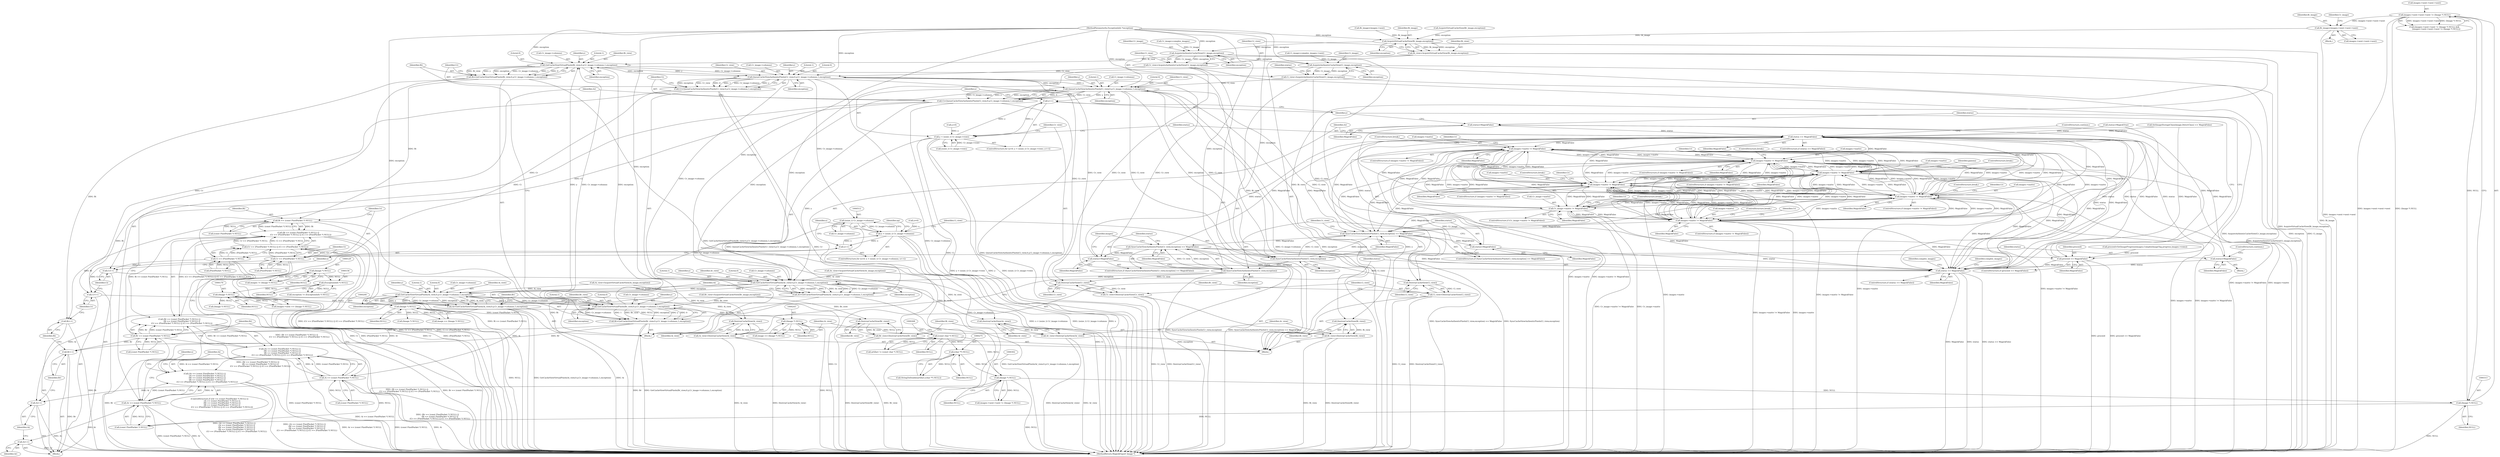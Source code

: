 digraph "0_ImageMagick6_19651f3db63fa1511ed83a348c4c82fa553f8d01_0@pointer" {
"1000323" [label="(Call,Bi_image=images->next->next->next)"];
"1000304" [label="(Call,images->next->next->next != (Image *) NULL)"];
"1000312" [label="(Call,(Image *) NULL)"];
"1000301" [label="(Call,(Image *) NULL)"];
"1000267" [label="(Call,(const char *) NULL)"];
"1000242" [label="(Call,(Image *) NULL)"];
"1000199" [label="(Call,(Image *) NULL)"];
"1000169" [label="(Call,(Image *) NULL)"];
"1000155" [label="(Call,(ExceptionInfo *) NULL)"];
"1000128" [label="(Call,(Image *) NULL)"];
"1000274" [label="(Call,(char **) NULL)"];
"1000357" [label="(Call,AcquireVirtualCacheView(Bi_image,exception))"];
"1000355" [label="(Call,Bi_view=AcquireVirtualCacheView(Bi_image,exception))"];
"1000433" [label="(Call,GetCacheViewVirtualPixels(Bi_view,0,y,Cr_image->columns,1,exception))"];
"1000431" [label="(Call,Bi=GetCacheViewVirtualPixels(Bi_view,0,y,Cr_image->columns,1,exception))"];
"1000484" [label="(Call,Bi == (const PixelPacket *) NULL)"];
"1000483" [label="(Call,(Bi == (const PixelPacket *) NULL) ||\n        (Cr == (PixelPacket *) NULL) || (Ci == (PixelPacket *) NULL))"];
"1000477" [label="(Call,(Br == (const PixelPacket *) NULL) ||\n        (Bi == (const PixelPacket *) NULL) ||\n        (Cr == (PixelPacket *) NULL) || (Ci == (PixelPacket *) NULL))"];
"1000471" [label="(Call,(Ai == (const PixelPacket *) NULL) ||\n        (Br == (const PixelPacket *) NULL) ||\n        (Bi == (const PixelPacket *) NULL) ||\n        (Cr == (PixelPacket *) NULL) || (Ci == (PixelPacket *) NULL))"];
"1000465" [label="(Call,(Ar == (const PixelPacket *) NULL) ||\n        (Ai == (const PixelPacket *) NULL) ||\n        (Br == (const PixelPacket *) NULL) ||\n        (Bi == (const PixelPacket *) NULL) ||\n        (Cr == (PixelPacket *) NULL) || (Ci == (PixelPacket *) NULL))"];
"1001648" [label="(Call,Bi++)"];
"1000444" [label="(Call,QueueCacheViewAuthenticPixels(Cr_view,0,y,Cr_image->columns,1,exception))"];
"1000400" [label="(Call,GetCacheViewVirtualPixels(Ar_view,0,y,Cr_image->columns,1,exception))"];
"1000398" [label="(Call,Ar=GetCacheViewVirtualPixels(Ar_view,0,y,Cr_image->columns,1,exception))"];
"1000466" [label="(Call,Ar == (const PixelPacket *) NULL)"];
"1001642" [label="(Call,Ar++)"];
"1000411" [label="(Call,GetCacheViewVirtualPixels(Ai_view,0,y,Cr_image->columns,1,exception))"];
"1000409" [label="(Call,Ai=GetCacheViewVirtualPixels(Ai_view,0,y,Cr_image->columns,1,exception))"];
"1000472" [label="(Call,Ai == (const PixelPacket *) NULL)"];
"1001644" [label="(Call,Ai++)"];
"1000422" [label="(Call,GetCacheViewVirtualPixels(Br_view,0,y,Cr_image->columns,1,exception))"];
"1000420" [label="(Call,Br=GetCacheViewVirtualPixels(Br_view,0,y,Cr_image->columns,1,exception))"];
"1000478" [label="(Call,Br == (const PixelPacket *) NULL)"];
"1001646" [label="(Call,Br++)"];
"1001710" [label="(Call,DestroyCacheView(Br_view))"];
"1001708" [label="(Call,Br_view=DestroyCacheView(Br_view))"];
"1001722" [label="(Call,DestroyCacheView(Ai_view))"];
"1001720" [label="(Call,Ai_view=DestroyCacheView(Ai_view))"];
"1001718" [label="(Call,DestroyCacheView(Ar_view))"];
"1001716" [label="(Call,Ar_view=DestroyCacheView(Ar_view))"];
"1000442" [label="(Call,Cr=QueueCacheViewAuthenticPixels(Cr_view,0,y,Cr_image->columns,1,exception))"];
"1000490" [label="(Call,Cr == (PixelPacket *) NULL)"];
"1000489" [label="(Call,(Cr == (PixelPacket *) NULL) || (Ci == (PixelPacket *) NULL))"];
"1001650" [label="(Call,Cr++)"];
"1000455" [label="(Call,QueueCacheViewAuthenticPixels(Ci_view,0,y,Ci_image->columns,1,exception))"];
"1000387" [label="(Call,y++)"];
"1000380" [label="(Call,y < (ssize_t) Cr_image->rows)"];
"1000453" [label="(Call,Ci=QueueCacheViewAuthenticPixels(Ci_view,0,y,Ci_image->columns,1,exception))"];
"1000495" [label="(Call,Ci == (PixelPacket *) NULL)"];
"1001652" [label="(Call,Ci++)"];
"1001656" [label="(Call,SyncCacheViewAuthenticPixels(Ci_view,exception))"];
"1001655" [label="(Call,SyncCacheViewAuthenticPixels(Ci_view,exception) == MagickFalse)"];
"1001660" [label="(Call,status=MagickFalse)"];
"1000394" [label="(Call,status == MagickFalse)"];
"1000501" [label="(Call,status=MagickFalse)"];
"1001725" [label="(Call,status == MagickFalse)"];
"1000591" [label="(Call,images->matte != MagickFalse)"];
"1000669" [label="(Call,images->matte != MagickFalse)"];
"1000913" [label="(Call,images->matte != MagickFalse)"];
"1001128" [label="(Call,images->matte != MagickFalse)"];
"1001333" [label="(Call,images->matte != MagickFalse)"];
"1001501" [label="(Call,images->matte != MagickFalse)"];
"1001613" [label="(Call,Cr_image->matte != MagickFalse)"];
"1001664" [label="(Call,SyncCacheViewAuthenticPixels(Cr_view,exception) == MagickFalse)"];
"1001669" [label="(Call,status=MagickFalse)"];
"1001694" [label="(Call,proceed == MagickFalse)"];
"1001697" [label="(Call,status=MagickFalse)"];
"1001665" [label="(Call,SyncCacheViewAuthenticPixels(Cr_view,exception))"];
"1001702" [label="(Call,DestroyCacheView(Cr_view))"];
"1001700" [label="(Call,Cr_view=DestroyCacheView(Cr_view))"];
"1001706" [label="(Call,DestroyCacheView(Ci_view))"];
"1001704" [label="(Call,Ci_view=DestroyCacheView(Ci_view))"];
"1000511" [label="(Call,(ssize_t) Cr_image->columns)"];
"1000509" [label="(Call,x < (ssize_t) Cr_image->columns)"];
"1000516" [label="(Call,x++)"];
"1001714" [label="(Call,DestroyCacheView(Bi_view))"];
"1001712" [label="(Call,Bi_view=DestroyCacheView(Bi_view))"];
"1000362" [label="(Call,AcquireAuthenticCacheView(Cr_image,exception))"];
"1000360" [label="(Call,Cr_view=AcquireAuthenticCacheView(Cr_image,exception))"];
"1000367" [label="(Call,AcquireAuthenticCacheView(Ci_image,exception))"];
"1000365" [label="(Call,Ci_view=AcquireAuthenticCacheView(Ci_image,exception))"];
"1000396" [label="(Identifier,MagickFalse)"];
"1000465" [label="(Call,(Ar == (const PixelPacket *) NULL) ||\n        (Ai == (const PixelPacket *) NULL) ||\n        (Br == (const PixelPacket *) NULL) ||\n        (Bi == (const PixelPacket *) NULL) ||\n        (Cr == (PixelPacket *) NULL) || (Ci == (PixelPacket *) NULL))"];
"1000484" [label="(Call,Bi == (const PixelPacket *) NULL)"];
"1000244" [label="(Identifier,NULL)"];
"1000404" [label="(Call,Cr_image->columns)"];
"1001656" [label="(Call,SyncCacheViewAuthenticPixels(Ci_view,exception))"];
"1000381" [label="(Identifier,y)"];
"1000500" [label="(Block,)"];
"1001717" [label="(Identifier,Ar_view)"];
"1000272" [label="(Call,StringToDouble(artifact,(char **) NULL))"];
"1000668" [label="(ControlStructure,if (images->matte != MagickFalse))"];
"1000914" [label="(Call,images->matte)"];
"1000409" [label="(Call,Ai=GetCacheViewVirtualPixels(Ai_view,0,y,Cr_image->columns,1,exception))"];
"1000363" [label="(Identifier,Cr_image)"];
"1000468" [label="(Call,(const PixelPacket *) NULL)"];
"1000105" [label="(Block,)"];
"1001649" [label="(Identifier,Bi)"];
"1000314" [label="(Identifier,NULL)"];
"1000153" [label="(Call,exception != (ExceptionInfo *) NULL)"];
"1000452" [label="(Identifier,exception)"];
"1001612" [label="(ControlStructure,if (Cr_image->matte != MagickFalse))"];
"1000155" [label="(Call,(ExceptionInfo *) NULL)"];
"1000462" [label="(Literal,1)"];
"1001658" [label="(Identifier,exception)"];
"1000267" [label="(Call,(const char *) NULL)"];
"1000472" [label="(Call,Ai == (const PixelPacket *) NULL)"];
"1000456" [label="(Identifier,Ci_view)"];
"1000447" [label="(Identifier,y)"];
"1000497" [label="(Call,(PixelPacket *) NULL)"];
"1000422" [label="(Call,GetCacheViewVirtualPixels(Br_view,0,y,Cr_image->columns,1,exception))"];
"1000591" [label="(Call,images->matte != MagickFalse)"];
"1000478" [label="(Call,Br == (const PixelPacket *) NULL)"];
"1001693" [label="(ControlStructure,if (proceed == MagickFalse))"];
"1000411" [label="(Call,GetCacheViewVirtualPixels(Ai_view,0,y,Cr_image->columns,1,exception))"];
"1001332" [label="(ControlStructure,if (images->matte != MagickFalse))"];
"1001647" [label="(Identifier,Br)"];
"1001614" [label="(Call,Cr_image->matte)"];
"1001709" [label="(Identifier,Br_view)"];
"1001652" [label="(Call,Ci++)"];
"1001703" [label="(Identifier,Cr_view)"];
"1000370" [label="(Call,status=MagickTrue)"];
"1000169" [label="(Call,(Image *) NULL)"];
"1001659" [label="(Identifier,MagickFalse)"];
"1000471" [label="(Call,(Ai == (const PixelPacket *) NULL) ||\n        (Br == (const PixelPacket *) NULL) ||\n        (Bi == (const PixelPacket *) NULL) ||\n        (Cr == (PixelPacket *) NULL) || (Ci == (PixelPacket *) NULL))"];
"1001694" [label="(Call,proceed == MagickFalse)"];
"1000458" [label="(Identifier,y)"];
"1001650" [label="(Call,Cr++)"];
"1001657" [label="(Identifier,Ci_view)"];
"1000513" [label="(Call,Cr_image->columns)"];
"1001684" [label="(Call,proceed=SetImageProgress(images,ComplexImageTag,progress,images->rows))"];
"1001621" [label="(Identifier,Cr)"];
"1000394" [label="(Call,status == MagickFalse)"];
"1001502" [label="(Call,images->matte)"];
"1000413" [label="(Literal,0)"];
"1000340" [label="(Call,Ar_view=AcquireVirtualCacheView(Ar_image,exception))"];
"1001666" [label="(Identifier,Cr_view)"];
"1000486" [label="(Call,(const PixelPacket *) NULL)"];
"1000276" [label="(Identifier,NULL)"];
"1000104" [label="(MethodParameterIn,ExceptionInfo *exception)"];
"1001669" [label="(Call,status=MagickFalse)"];
"1000364" [label="(Identifier,exception)"];
"1000345" [label="(Call,Ai_view=AcquireVirtualCacheView(Ai_image,exception))"];
"1001671" [label="(Identifier,MagickFalse)"];
"1001700" [label="(Call,Cr_view=DestroyCacheView(Cr_view))"];
"1000368" [label="(Identifier,Ci_image)"];
"1001727" [label="(Identifier,MagickFalse)"];
"1001617" [label="(Identifier,MagickFalse)"];
"1001724" [label="(ControlStructure,if (status == MagickFalse))"];
"1000690" [label="(ControlStructure,break;)"];
"1000393" [label="(ControlStructure,if (status == MagickFalse))"];
"1000920" [label="(Identifier,gamma)"];
"1001708" [label="(Call,Br_view=DestroyCacheView(Br_view))"];
"1001654" [label="(ControlStructure,if (SyncCacheViewAuthenticPixels(Ci_view,exception) == MagickFalse))"];
"1001707" [label="(Identifier,Ci_view)"];
"1001337" [label="(Identifier,MagickFalse)"];
"1001712" [label="(Call,Bi_view=DestroyCacheView(Bi_view))"];
"1000335" [label="(Call,Ci_image=complex_images->next)"];
"1000455" [label="(Call,QueueCacheViewAuthenticPixels(Ci_view,0,y,Ci_image->columns,1,exception))"];
"1001704" [label="(Call,Ci_view=DestroyCacheView(Ci_view))"];
"1000477" [label="(Call,(Br == (const PixelPacket *) NULL) ||\n        (Bi == (const PixelPacket *) NULL) ||\n        (Cr == (PixelPacket *) NULL) || (Ci == (PixelPacket *) NULL))"];
"1000502" [label="(Identifier,status)"];
"1001729" [label="(Identifier,complex_images)"];
"1001705" [label="(Identifier,Ci_view)"];
"1000350" [label="(Call,Br_view=AcquireVirtualCacheView(Br_image,exception))"];
"1000400" [label="(Call,GetCacheViewVirtualPixels(Ar_view,0,y,Cr_image->columns,1,exception))"];
"1000424" [label="(Literal,0)"];
"1001661" [label="(Identifier,status)"];
"1001698" [label="(Identifier,status)"];
"1000445" [label="(Identifier,Cr_view)"];
"1000510" [label="(Identifier,x)"];
"1001655" [label="(Call,SyncCacheViewAuthenticPixels(Ci_view,exception) == MagickFalse)"];
"1000669" [label="(Call,images->matte != MagickFalse)"];
"1001389" [label="(ControlStructure,break;)"];
"1000516" [label="(Call,x++)"];
"1000242" [label="(Call,(Image *) NULL)"];
"1000408" [label="(Identifier,exception)"];
"1001644" [label="(Call,Ai++)"];
"1000265" [label="(Call,artifact != (const char *) NULL)"];
"1000673" [label="(Identifier,MagickFalse)"];
"1000325" [label="(Call,images->next->next->next)"];
"1000312" [label="(Call,(Image *) NULL)"];
"1000203" [label="(Call,(Image *) NULL)"];
"1001722" [label="(Call,DestroyCacheView(Ai_view))"];
"1001714" [label="(Call,DestroyCacheView(Bi_view))"];
"1000491" [label="(Identifier,Cr)"];
"1001695" [label="(Identifier,proceed)"];
"1000520" [label="(Identifier,op)"];
"1000240" [label="(Call,image == (Image *) NULL)"];
"1000185" [label="(Call,(Image *) NULL)"];
"1000415" [label="(Call,Cr_image->columns)"];
"1000670" [label="(Call,images->matte)"];
"1000913" [label="(Call,images->matte != MagickFalse)"];
"1000505" [label="(ControlStructure,for (x=0; x < (ssize_t) Cr_image->columns; x++))"];
"1001543" [label="(ControlStructure,break;)"];
"1000274" [label="(Call,(char **) NULL)"];
"1000442" [label="(Call,Cr=QueueCacheViewAuthenticPixels(Cr_view,0,y,Cr_image->columns,1,exception))"];
"1001333" [label="(Call,images->matte != MagickFalse)"];
"1000366" [label="(Identifier,Ci_view)"];
"1001710" [label="(Call,DestroyCacheView(Br_view))"];
"1000376" [label="(ControlStructure,for (y=0; y < (ssize_t) Cr_image->rows; y++))"];
"1001500" [label="(ControlStructure,if (images->matte != MagickFalse))"];
"1000431" [label="(Call,Bi=GetCacheViewVirtualPixels(Bi_view,0,y,Cr_image->columns,1,exception))"];
"1000305" [label="(Call,images->next->next->next)"];
"1000128" [label="(Call,(Image *) NULL)"];
"1000473" [label="(Identifier,Ai)"];
"1000324" [label="(Identifier,Bi_image)"];
"1000126" [label="(Call,images != (Image *) NULL)"];
"1000489" [label="(Call,(Cr == (PixelPacket *) NULL) || (Ci == (PixelPacket *) NULL))"];
"1000199" [label="(Call,(Image *) NULL)"];
"1000303" [label="(Identifier,NULL)"];
"1001662" [label="(Identifier,MagickFalse)"];
"1000207" [label="(Call,SetImageStorageClass(image,DirectClass) == MagickFalse)"];
"1000463" [label="(Identifier,exception)"];
"1001129" [label="(Call,images->matte)"];
"1001713" [label="(Identifier,Bi_view)"];
"1000295" [label="(Call,images->next->next != (Image *) NULL)"];
"1000269" [label="(Identifier,NULL)"];
"1000430" [label="(Identifier,exception)"];
"1001725" [label="(Call,status == MagickFalse)"];
"1001127" [label="(ControlStructure,if (images->matte != MagickFalse))"];
"1001509" [label="(Identifier,Cr)"];
"1000474" [label="(Call,(const PixelPacket *) NULL)"];
"1000171" [label="(Identifier,NULL)"];
"1001179" [label="(ControlStructure,break;)"];
"1000352" [label="(Call,AcquireVirtualCacheView(Br_image,exception))"];
"1001646" [label="(Call,Br++)"];
"1000507" [label="(Identifier,x)"];
"1000432" [label="(Identifier,Bi)"];
"1001721" [label="(Identifier,Ai_view)"];
"1000459" [label="(Call,Ci_image->columns)"];
"1000501" [label="(Call,status=MagickFalse)"];
"1001643" [label="(Identifier,Ar)"];
"1001641" [label="(ControlStructure,break;)"];
"1000503" [label="(Identifier,MagickFalse)"];
"1000426" [label="(Call,Cr_image->columns)"];
"1001660" [label="(Call,status=MagickFalse)"];
"1001720" [label="(Call,Ai_view=DestroyCacheView(Ai_view))"];
"1000483" [label="(Call,(Bi == (const PixelPacket *) NULL) ||\n        (Cr == (PixelPacket *) NULL) || (Ci == (PixelPacket *) NULL))"];
"1000365" [label="(Call,Ci_view=AcquireAuthenticCacheView(Ci_image,exception))"];
"1001716" [label="(Call,Ar_view=DestroyCacheView(Ar_view))"];
"1000457" [label="(Literal,0)"];
"1000323" [label="(Call,Bi_image=images->next->next->next)"];
"1000315" [label="(Block,)"];
"1001642" [label="(Call,Ar++)"];
"1000993" [label="(ControlStructure,break;)"];
"1000443" [label="(Identifier,Cr)"];
"1000412" [label="(Identifier,Ai_view)"];
"1000504" [label="(ControlStructure,continue;)"];
"1000387" [label="(Call,y++)"];
"1001670" [label="(Identifier,status)"];
"1001675" [label="(Identifier,images)"];
"1000466" [label="(Call,Ar == (const PixelPacket *) NULL)"];
"1000395" [label="(Identifier,status)"];
"1001132" [label="(Identifier,MagickFalse)"];
"1000619" [label="(ControlStructure,break;)"];
"1001664" [label="(Call,SyncCacheViewAuthenticPixels(Cr_view,exception) == MagickFalse)"];
"1000464" [label="(ControlStructure,if ((Ar == (const PixelPacket *) NULL) ||\n        (Ai == (const PixelPacket *) NULL) ||\n        (Br == (const PixelPacket *) NULL) ||\n        (Bi == (const PixelPacket *) NULL) ||\n        (Cr == (PixelPacket *) NULL) || (Ci == (PixelPacket *) NULL)))"];
"1001501" [label="(Call,images->matte != MagickFalse)"];
"1000421" [label="(Identifier,Br)"];
"1000397" [label="(ControlStructure,continue;)"];
"1000357" [label="(Call,AcquireVirtualCacheView(Bi_image,exception))"];
"1000356" [label="(Identifier,Bi_view)"];
"1000496" [label="(Identifier,Ci)"];
"1000165" [label="(Call,images->next == (Image *) NULL)"];
"1001696" [label="(Identifier,MagickFalse)"];
"1000511" [label="(Call,(ssize_t) Cr_image->columns)"];
"1000382" [label="(Call,(ssize_t) Cr_image->rows)"];
"1001699" [label="(Identifier,MagickFalse)"];
"1000495" [label="(Call,Ci == (PixelPacket *) NULL)"];
"1001706" [label="(Call,DestroyCacheView(Ci_view))"];
"1000197" [label="(Call,image == (Image *) NULL)"];
"1000425" [label="(Identifier,y)"];
"1000407" [label="(Literal,1)"];
"1001697" [label="(Call,status=MagickFalse)"];
"1000371" [label="(Identifier,status)"];
"1000367" [label="(Call,AcquireAuthenticCacheView(Ci_image,exception))"];
"1000492" [label="(Call,(PixelPacket *) NULL)"];
"1001648" [label="(Call,Bi++)"];
"1001653" [label="(Identifier,Ci)"];
"1001701" [label="(Identifier,Cr_view)"];
"1000479" [label="(Identifier,Br)"];
"1000414" [label="(Identifier,y)"];
"1000433" [label="(Call,GetCacheViewVirtualPixels(Bi_view,0,y,Cr_image->columns,1,exception))"];
"1000333" [label="(Identifier,Cr_image)"];
"1000304" [label="(Call,images->next->next->next != (Image *) NULL)"];
"1001711" [label="(Identifier,Br_view)"];
"1000437" [label="(Call,Cr_image->columns)"];
"1001505" [label="(Identifier,MagickFalse)"];
"1000360" [label="(Call,Cr_view=AcquireAuthenticCacheView(Cr_image,exception))"];
"1000509" [label="(Call,x < (ssize_t) Cr_image->columns)"];
"1001726" [label="(Identifier,status)"];
"1000403" [label="(Identifier,y)"];
"1000380" [label="(Call,y < (ssize_t) Cr_image->rows)"];
"1000451" [label="(Literal,1)"];
"1000454" [label="(Identifier,Ci)"];
"1001613" [label="(Call,Cr_image->matte != MagickFalse)"];
"1000490" [label="(Call,Cr == (PixelPacket *) NULL)"];
"1001136" [label="(Identifier,Cr)"];
"1000361" [label="(Identifier,Cr_view)"];
"1000506" [label="(Call,x=0)"];
"1001128" [label="(Call,images->matte != MagickFalse)"];
"1000590" [label="(ControlStructure,if (images->matte != MagickFalse))"];
"1000399" [label="(Identifier,Ar)"];
"1000446" [label="(Literal,0)"];
"1000595" [label="(Identifier,MagickFalse)"];
"1000480" [label="(Call,(const PixelPacket *) NULL)"];
"1000369" [label="(Identifier,exception)"];
"1000157" [label="(Identifier,NULL)"];
"1000912" [label="(ControlStructure,if (images->matte != MagickFalse))"];
"1001651" [label="(Identifier,Cr)"];
"1001733" [label="(Identifier,complex_images)"];
"1000294" [label="(Call,(images->next->next != (Image *) NULL) &&\n      (images->next->next->next != (Image *) NULL))"];
"1001665" [label="(Call,SyncCacheViewAuthenticPixels(Cr_view,exception))"];
"1001718" [label="(Call,DestroyCacheView(Ar_view))"];
"1000436" [label="(Identifier,y)"];
"1000359" [label="(Identifier,exception)"];
"1000332" [label="(Call,Cr_image=complex_images)"];
"1000301" [label="(Call,(Image *) NULL)"];
"1000440" [label="(Literal,1)"];
"1001341" [label="(Identifier,Cr)"];
"1000467" [label="(Identifier,Ar)"];
"1001702" [label="(Call,DestroyCacheView(Cr_view))"];
"1001663" [label="(ControlStructure,if (SyncCacheViewAuthenticPixels(Cr_view,exception) == MagickFalse))"];
"1000355" [label="(Call,Bi_view=AcquireVirtualCacheView(Bi_image,exception))"];
"1000517" [label="(Identifier,x)"];
"1001334" [label="(Call,images->matte)"];
"1000377" [label="(Call,y=0)"];
"1001667" [label="(Identifier,exception)"];
"1000485" [label="(Identifier,Bi)"];
"1000401" [label="(Identifier,Ar_view)"];
"1001723" [label="(Identifier,Ai_view)"];
"1000429" [label="(Literal,1)"];
"1000448" [label="(Call,Cr_image->columns)"];
"1000423" [label="(Identifier,Br_view)"];
"1000398" [label="(Call,Ar=GetCacheViewVirtualPixels(Ar_view,0,y,Cr_image->columns,1,exception))"];
"1000917" [label="(Identifier,MagickFalse)"];
"1000201" [label="(Identifier,NULL)"];
"1000420" [label="(Call,Br=GetCacheViewVirtualPixels(Br_view,0,y,Cr_image->columns,1,exception))"];
"1000677" [label="(Identifier,Cr)"];
"1001668" [label="(Identifier,MagickFalse)"];
"1000453" [label="(Call,Ci=QueueCacheViewAuthenticPixels(Ci_view,0,y,Ci_image->columns,1,exception))"];
"1000419" [label="(Identifier,exception)"];
"1000288" [label="(Call,Bi_image=images->next)"];
"1001719" [label="(Identifier,Ar_view)"];
"1000592" [label="(Call,images->matte)"];
"1000410" [label="(Identifier,Ai)"];
"1000444" [label="(Call,QueueCacheViewAuthenticPixels(Cr_view,0,y,Cr_image->columns,1,exception))"];
"1000388" [label="(Identifier,y)"];
"1000130" [label="(Identifier,NULL)"];
"1000389" [label="(Block,)"];
"1000599" [label="(Identifier,Cr)"];
"1001734" [label="(MethodReturn,MagickExport Image *)"];
"1001645" [label="(Identifier,Ai)"];
"1000434" [label="(Identifier,Bi_view)"];
"1000402" [label="(Literal,0)"];
"1001715" [label="(Identifier,Bi_view)"];
"1000435" [label="(Literal,0)"];
"1000418" [label="(Literal,1)"];
"1000362" [label="(Call,AcquireAuthenticCacheView(Cr_image,exception))"];
"1000358" [label="(Identifier,Bi_image)"];
"1000441" [label="(Identifier,exception)"];
"1000518" [label="(Block,)"];
"1000323" -> "1000315"  [label="AST: "];
"1000323" -> "1000325"  [label="CFG: "];
"1000324" -> "1000323"  [label="AST: "];
"1000325" -> "1000323"  [label="AST: "];
"1000333" -> "1000323"  [label="CFG: "];
"1000323" -> "1001734"  [label="DDG: images->next->next->next"];
"1000304" -> "1000323"  [label="DDG: images->next->next->next"];
"1000323" -> "1000357"  [label="DDG: Bi_image"];
"1000304" -> "1000294"  [label="AST: "];
"1000304" -> "1000312"  [label="CFG: "];
"1000305" -> "1000304"  [label="AST: "];
"1000312" -> "1000304"  [label="AST: "];
"1000294" -> "1000304"  [label="CFG: "];
"1000304" -> "1001734"  [label="DDG: (Image *) NULL"];
"1000304" -> "1001734"  [label="DDG: images->next->next->next"];
"1000304" -> "1000294"  [label="DDG: images->next->next->next"];
"1000304" -> "1000294"  [label="DDG: (Image *) NULL"];
"1000312" -> "1000304"  [label="DDG: NULL"];
"1000312" -> "1000314"  [label="CFG: "];
"1000313" -> "1000312"  [label="AST: "];
"1000314" -> "1000312"  [label="AST: "];
"1000312" -> "1001734"  [label="DDG: NULL"];
"1000301" -> "1000312"  [label="DDG: NULL"];
"1000312" -> "1000468"  [label="DDG: NULL"];
"1000301" -> "1000295"  [label="AST: "];
"1000301" -> "1000303"  [label="CFG: "];
"1000302" -> "1000301"  [label="AST: "];
"1000303" -> "1000301"  [label="AST: "];
"1000295" -> "1000301"  [label="CFG: "];
"1000301" -> "1001734"  [label="DDG: NULL"];
"1000301" -> "1000295"  [label="DDG: NULL"];
"1000267" -> "1000301"  [label="DDG: NULL"];
"1000274" -> "1000301"  [label="DDG: NULL"];
"1000301" -> "1000468"  [label="DDG: NULL"];
"1000267" -> "1000265"  [label="AST: "];
"1000267" -> "1000269"  [label="CFG: "];
"1000268" -> "1000267"  [label="AST: "];
"1000269" -> "1000267"  [label="AST: "];
"1000265" -> "1000267"  [label="CFG: "];
"1000267" -> "1000265"  [label="DDG: NULL"];
"1000242" -> "1000267"  [label="DDG: NULL"];
"1000267" -> "1000274"  [label="DDG: NULL"];
"1000242" -> "1000240"  [label="AST: "];
"1000242" -> "1000244"  [label="CFG: "];
"1000243" -> "1000242"  [label="AST: "];
"1000244" -> "1000242"  [label="AST: "];
"1000240" -> "1000242"  [label="CFG: "];
"1000242" -> "1001734"  [label="DDG: NULL"];
"1000242" -> "1000240"  [label="DDG: NULL"];
"1000199" -> "1000242"  [label="DDG: NULL"];
"1000199" -> "1000197"  [label="AST: "];
"1000199" -> "1000201"  [label="CFG: "];
"1000200" -> "1000199"  [label="AST: "];
"1000201" -> "1000199"  [label="AST: "];
"1000197" -> "1000199"  [label="CFG: "];
"1000199" -> "1001734"  [label="DDG: NULL"];
"1000199" -> "1000197"  [label="DDG: NULL"];
"1000169" -> "1000199"  [label="DDG: NULL"];
"1000199" -> "1000203"  [label="DDG: NULL"];
"1000169" -> "1000165"  [label="AST: "];
"1000169" -> "1000171"  [label="CFG: "];
"1000170" -> "1000169"  [label="AST: "];
"1000171" -> "1000169"  [label="AST: "];
"1000165" -> "1000169"  [label="CFG: "];
"1000169" -> "1000165"  [label="DDG: NULL"];
"1000155" -> "1000169"  [label="DDG: NULL"];
"1000169" -> "1000185"  [label="DDG: NULL"];
"1000155" -> "1000153"  [label="AST: "];
"1000155" -> "1000157"  [label="CFG: "];
"1000156" -> "1000155"  [label="AST: "];
"1000157" -> "1000155"  [label="AST: "];
"1000153" -> "1000155"  [label="CFG: "];
"1000155" -> "1000153"  [label="DDG: NULL"];
"1000128" -> "1000155"  [label="DDG: NULL"];
"1000128" -> "1000126"  [label="AST: "];
"1000128" -> "1000130"  [label="CFG: "];
"1000129" -> "1000128"  [label="AST: "];
"1000130" -> "1000128"  [label="AST: "];
"1000126" -> "1000128"  [label="CFG: "];
"1000128" -> "1000126"  [label="DDG: NULL"];
"1000274" -> "1000272"  [label="AST: "];
"1000274" -> "1000276"  [label="CFG: "];
"1000275" -> "1000274"  [label="AST: "];
"1000276" -> "1000274"  [label="AST: "];
"1000272" -> "1000274"  [label="CFG: "];
"1000274" -> "1000272"  [label="DDG: NULL"];
"1000357" -> "1000355"  [label="AST: "];
"1000357" -> "1000359"  [label="CFG: "];
"1000358" -> "1000357"  [label="AST: "];
"1000359" -> "1000357"  [label="AST: "];
"1000355" -> "1000357"  [label="CFG: "];
"1000357" -> "1001734"  [label="DDG: Bi_image"];
"1000357" -> "1000355"  [label="DDG: Bi_image"];
"1000357" -> "1000355"  [label="DDG: exception"];
"1000288" -> "1000357"  [label="DDG: Bi_image"];
"1000352" -> "1000357"  [label="DDG: exception"];
"1000104" -> "1000357"  [label="DDG: exception"];
"1000357" -> "1000362"  [label="DDG: exception"];
"1000355" -> "1000105"  [label="AST: "];
"1000356" -> "1000355"  [label="AST: "];
"1000361" -> "1000355"  [label="CFG: "];
"1000355" -> "1001734"  [label="DDG: AcquireVirtualCacheView(Bi_image,exception)"];
"1000355" -> "1000433"  [label="DDG: Bi_view"];
"1000355" -> "1001714"  [label="DDG: Bi_view"];
"1000433" -> "1000431"  [label="AST: "];
"1000433" -> "1000441"  [label="CFG: "];
"1000434" -> "1000433"  [label="AST: "];
"1000435" -> "1000433"  [label="AST: "];
"1000436" -> "1000433"  [label="AST: "];
"1000437" -> "1000433"  [label="AST: "];
"1000440" -> "1000433"  [label="AST: "];
"1000441" -> "1000433"  [label="AST: "];
"1000431" -> "1000433"  [label="CFG: "];
"1000433" -> "1000431"  [label="DDG: Bi_view"];
"1000433" -> "1000431"  [label="DDG: y"];
"1000433" -> "1000431"  [label="DDG: exception"];
"1000433" -> "1000431"  [label="DDG: Cr_image->columns"];
"1000433" -> "1000431"  [label="DDG: 1"];
"1000433" -> "1000431"  [label="DDG: 0"];
"1000422" -> "1000433"  [label="DDG: y"];
"1000422" -> "1000433"  [label="DDG: Cr_image->columns"];
"1000422" -> "1000433"  [label="DDG: exception"];
"1000104" -> "1000433"  [label="DDG: exception"];
"1000433" -> "1000444"  [label="DDG: y"];
"1000433" -> "1000444"  [label="DDG: Cr_image->columns"];
"1000433" -> "1000444"  [label="DDG: exception"];
"1000433" -> "1001714"  [label="DDG: Bi_view"];
"1000431" -> "1000389"  [label="AST: "];
"1000432" -> "1000431"  [label="AST: "];
"1000443" -> "1000431"  [label="CFG: "];
"1000431" -> "1001734"  [label="DDG: Bi"];
"1000431" -> "1001734"  [label="DDG: GetCacheViewVirtualPixels(Bi_view,0,y,Cr_image->columns,1,exception)"];
"1000431" -> "1000484"  [label="DDG: Bi"];
"1000431" -> "1001648"  [label="DDG: Bi"];
"1000484" -> "1000483"  [label="AST: "];
"1000484" -> "1000486"  [label="CFG: "];
"1000485" -> "1000484"  [label="AST: "];
"1000486" -> "1000484"  [label="AST: "];
"1000491" -> "1000484"  [label="CFG: "];
"1000483" -> "1000484"  [label="CFG: "];
"1000484" -> "1001734"  [label="DDG: (const PixelPacket *) NULL"];
"1000484" -> "1001734"  [label="DDG: Bi"];
"1000484" -> "1000483"  [label="DDG: Bi"];
"1000484" -> "1000483"  [label="DDG: (const PixelPacket *) NULL"];
"1000486" -> "1000484"  [label="DDG: NULL"];
"1000484" -> "1001648"  [label="DDG: Bi"];
"1000483" -> "1000477"  [label="AST: "];
"1000483" -> "1000489"  [label="CFG: "];
"1000489" -> "1000483"  [label="AST: "];
"1000477" -> "1000483"  [label="CFG: "];
"1000483" -> "1001734"  [label="DDG: (Cr == (PixelPacket *) NULL) || (Ci == (PixelPacket *) NULL)"];
"1000483" -> "1001734"  [label="DDG: Bi == (const PixelPacket *) NULL"];
"1000483" -> "1000477"  [label="DDG: Bi == (const PixelPacket *) NULL"];
"1000483" -> "1000477"  [label="DDG: (Cr == (PixelPacket *) NULL) || (Ci == (PixelPacket *) NULL)"];
"1000489" -> "1000483"  [label="DDG: Cr == (PixelPacket *) NULL"];
"1000489" -> "1000483"  [label="DDG: Ci == (PixelPacket *) NULL"];
"1000477" -> "1000471"  [label="AST: "];
"1000477" -> "1000478"  [label="CFG: "];
"1000478" -> "1000477"  [label="AST: "];
"1000471" -> "1000477"  [label="CFG: "];
"1000477" -> "1001734"  [label="DDG: (Bi == (const PixelPacket *) NULL) ||\n        (Cr == (PixelPacket *) NULL) || (Ci == (PixelPacket *) NULL)"];
"1000477" -> "1001734"  [label="DDG: Br == (const PixelPacket *) NULL"];
"1000477" -> "1000471"  [label="DDG: Br == (const PixelPacket *) NULL"];
"1000477" -> "1000471"  [label="DDG: (Bi == (const PixelPacket *) NULL) ||\n        (Cr == (PixelPacket *) NULL) || (Ci == (PixelPacket *) NULL)"];
"1000478" -> "1000477"  [label="DDG: Br"];
"1000478" -> "1000477"  [label="DDG: (const PixelPacket *) NULL"];
"1000471" -> "1000465"  [label="AST: "];
"1000471" -> "1000472"  [label="CFG: "];
"1000472" -> "1000471"  [label="AST: "];
"1000465" -> "1000471"  [label="CFG: "];
"1000471" -> "1001734"  [label="DDG: Ai == (const PixelPacket *) NULL"];
"1000471" -> "1001734"  [label="DDG: (Br == (const PixelPacket *) NULL) ||\n        (Bi == (const PixelPacket *) NULL) ||\n        (Cr == (PixelPacket *) NULL) || (Ci == (PixelPacket *) NULL)"];
"1000471" -> "1000465"  [label="DDG: Ai == (const PixelPacket *) NULL"];
"1000471" -> "1000465"  [label="DDG: (Br == (const PixelPacket *) NULL) ||\n        (Bi == (const PixelPacket *) NULL) ||\n        (Cr == (PixelPacket *) NULL) || (Ci == (PixelPacket *) NULL)"];
"1000472" -> "1000471"  [label="DDG: Ai"];
"1000472" -> "1000471"  [label="DDG: (const PixelPacket *) NULL"];
"1000465" -> "1000464"  [label="AST: "];
"1000465" -> "1000466"  [label="CFG: "];
"1000466" -> "1000465"  [label="AST: "];
"1000502" -> "1000465"  [label="CFG: "];
"1000507" -> "1000465"  [label="CFG: "];
"1000465" -> "1001734"  [label="DDG: (Ar == (const PixelPacket *) NULL) ||\n        (Ai == (const PixelPacket *) NULL) ||\n        (Br == (const PixelPacket *) NULL) ||\n        (Bi == (const PixelPacket *) NULL) ||\n        (Cr == (PixelPacket *) NULL) || (Ci == (PixelPacket *) NULL)"];
"1000465" -> "1001734"  [label="DDG: (Ai == (const PixelPacket *) NULL) ||\n        (Br == (const PixelPacket *) NULL) ||\n        (Bi == (const PixelPacket *) NULL) ||\n        (Cr == (PixelPacket *) NULL) || (Ci == (PixelPacket *) NULL)"];
"1000465" -> "1001734"  [label="DDG: Ar == (const PixelPacket *) NULL"];
"1000466" -> "1000465"  [label="DDG: Ar"];
"1000466" -> "1000465"  [label="DDG: (const PixelPacket *) NULL"];
"1001648" -> "1000518"  [label="AST: "];
"1001648" -> "1001649"  [label="CFG: "];
"1001649" -> "1001648"  [label="AST: "];
"1001651" -> "1001648"  [label="CFG: "];
"1001648" -> "1001734"  [label="DDG: Bi"];
"1000444" -> "1000442"  [label="AST: "];
"1000444" -> "1000452"  [label="CFG: "];
"1000445" -> "1000444"  [label="AST: "];
"1000446" -> "1000444"  [label="AST: "];
"1000447" -> "1000444"  [label="AST: "];
"1000448" -> "1000444"  [label="AST: "];
"1000451" -> "1000444"  [label="AST: "];
"1000452" -> "1000444"  [label="AST: "];
"1000442" -> "1000444"  [label="CFG: "];
"1000444" -> "1001734"  [label="DDG: Cr_image->columns"];
"1000444" -> "1000400"  [label="DDG: Cr_image->columns"];
"1000444" -> "1000442"  [label="DDG: exception"];
"1000444" -> "1000442"  [label="DDG: Cr_view"];
"1000444" -> "1000442"  [label="DDG: 0"];
"1000444" -> "1000442"  [label="DDG: 1"];
"1000444" -> "1000442"  [label="DDG: Cr_image->columns"];
"1000444" -> "1000442"  [label="DDG: y"];
"1000360" -> "1000444"  [label="DDG: Cr_view"];
"1001665" -> "1000444"  [label="DDG: Cr_view"];
"1000104" -> "1000444"  [label="DDG: exception"];
"1000444" -> "1000455"  [label="DDG: y"];
"1000444" -> "1000455"  [label="DDG: exception"];
"1000444" -> "1000511"  [label="DDG: Cr_image->columns"];
"1000444" -> "1001665"  [label="DDG: Cr_view"];
"1000444" -> "1001702"  [label="DDG: Cr_view"];
"1000400" -> "1000398"  [label="AST: "];
"1000400" -> "1000408"  [label="CFG: "];
"1000401" -> "1000400"  [label="AST: "];
"1000402" -> "1000400"  [label="AST: "];
"1000403" -> "1000400"  [label="AST: "];
"1000404" -> "1000400"  [label="AST: "];
"1000407" -> "1000400"  [label="AST: "];
"1000408" -> "1000400"  [label="AST: "];
"1000398" -> "1000400"  [label="CFG: "];
"1000400" -> "1000398"  [label="DDG: exception"];
"1000400" -> "1000398"  [label="DDG: 1"];
"1000400" -> "1000398"  [label="DDG: Ar_view"];
"1000400" -> "1000398"  [label="DDG: y"];
"1000400" -> "1000398"  [label="DDG: Cr_image->columns"];
"1000400" -> "1000398"  [label="DDG: 0"];
"1000340" -> "1000400"  [label="DDG: Ar_view"];
"1000380" -> "1000400"  [label="DDG: y"];
"1000511" -> "1000400"  [label="DDG: Cr_image->columns"];
"1000367" -> "1000400"  [label="DDG: exception"];
"1000455" -> "1000400"  [label="DDG: exception"];
"1001665" -> "1000400"  [label="DDG: exception"];
"1000104" -> "1000400"  [label="DDG: exception"];
"1000400" -> "1000411"  [label="DDG: y"];
"1000400" -> "1000411"  [label="DDG: Cr_image->columns"];
"1000400" -> "1000411"  [label="DDG: exception"];
"1000400" -> "1001718"  [label="DDG: Ar_view"];
"1000398" -> "1000389"  [label="AST: "];
"1000399" -> "1000398"  [label="AST: "];
"1000410" -> "1000398"  [label="CFG: "];
"1000398" -> "1001734"  [label="DDG: GetCacheViewVirtualPixels(Ar_view,0,y,Cr_image->columns,1,exception)"];
"1000398" -> "1000466"  [label="DDG: Ar"];
"1000466" -> "1000468"  [label="CFG: "];
"1000467" -> "1000466"  [label="AST: "];
"1000468" -> "1000466"  [label="AST: "];
"1000473" -> "1000466"  [label="CFG: "];
"1000466" -> "1001734"  [label="DDG: (const PixelPacket *) NULL"];
"1000466" -> "1001734"  [label="DDG: Ar"];
"1000468" -> "1000466"  [label="DDG: NULL"];
"1000466" -> "1001642"  [label="DDG: Ar"];
"1001642" -> "1000518"  [label="AST: "];
"1001642" -> "1001643"  [label="CFG: "];
"1001643" -> "1001642"  [label="AST: "];
"1001645" -> "1001642"  [label="CFG: "];
"1001642" -> "1001734"  [label="DDG: Ar"];
"1000411" -> "1000409"  [label="AST: "];
"1000411" -> "1000419"  [label="CFG: "];
"1000412" -> "1000411"  [label="AST: "];
"1000413" -> "1000411"  [label="AST: "];
"1000414" -> "1000411"  [label="AST: "];
"1000415" -> "1000411"  [label="AST: "];
"1000418" -> "1000411"  [label="AST: "];
"1000419" -> "1000411"  [label="AST: "];
"1000409" -> "1000411"  [label="CFG: "];
"1000411" -> "1000409"  [label="DDG: y"];
"1000411" -> "1000409"  [label="DDG: 1"];
"1000411" -> "1000409"  [label="DDG: Cr_image->columns"];
"1000411" -> "1000409"  [label="DDG: exception"];
"1000411" -> "1000409"  [label="DDG: 0"];
"1000411" -> "1000409"  [label="DDG: Ai_view"];
"1000345" -> "1000411"  [label="DDG: Ai_view"];
"1000104" -> "1000411"  [label="DDG: exception"];
"1000411" -> "1000422"  [label="DDG: y"];
"1000411" -> "1000422"  [label="DDG: Cr_image->columns"];
"1000411" -> "1000422"  [label="DDG: exception"];
"1000411" -> "1001722"  [label="DDG: Ai_view"];
"1000409" -> "1000389"  [label="AST: "];
"1000410" -> "1000409"  [label="AST: "];
"1000421" -> "1000409"  [label="CFG: "];
"1000409" -> "1001734"  [label="DDG: GetCacheViewVirtualPixels(Ai_view,0,y,Cr_image->columns,1,exception)"];
"1000409" -> "1001734"  [label="DDG: Ai"];
"1000409" -> "1000472"  [label="DDG: Ai"];
"1000409" -> "1001644"  [label="DDG: Ai"];
"1000472" -> "1000474"  [label="CFG: "];
"1000473" -> "1000472"  [label="AST: "];
"1000474" -> "1000472"  [label="AST: "];
"1000479" -> "1000472"  [label="CFG: "];
"1000472" -> "1001734"  [label="DDG: (const PixelPacket *) NULL"];
"1000472" -> "1001734"  [label="DDG: Ai"];
"1000474" -> "1000472"  [label="DDG: NULL"];
"1000472" -> "1001644"  [label="DDG: Ai"];
"1001644" -> "1000518"  [label="AST: "];
"1001644" -> "1001645"  [label="CFG: "];
"1001645" -> "1001644"  [label="AST: "];
"1001647" -> "1001644"  [label="CFG: "];
"1001644" -> "1001734"  [label="DDG: Ai"];
"1000422" -> "1000420"  [label="AST: "];
"1000422" -> "1000430"  [label="CFG: "];
"1000423" -> "1000422"  [label="AST: "];
"1000424" -> "1000422"  [label="AST: "];
"1000425" -> "1000422"  [label="AST: "];
"1000426" -> "1000422"  [label="AST: "];
"1000429" -> "1000422"  [label="AST: "];
"1000430" -> "1000422"  [label="AST: "];
"1000420" -> "1000422"  [label="CFG: "];
"1000422" -> "1000420"  [label="DDG: Cr_image->columns"];
"1000422" -> "1000420"  [label="DDG: 1"];
"1000422" -> "1000420"  [label="DDG: Br_view"];
"1000422" -> "1000420"  [label="DDG: exception"];
"1000422" -> "1000420"  [label="DDG: y"];
"1000422" -> "1000420"  [label="DDG: 0"];
"1000350" -> "1000422"  [label="DDG: Br_view"];
"1000104" -> "1000422"  [label="DDG: exception"];
"1000422" -> "1001710"  [label="DDG: Br_view"];
"1000420" -> "1000389"  [label="AST: "];
"1000421" -> "1000420"  [label="AST: "];
"1000432" -> "1000420"  [label="CFG: "];
"1000420" -> "1001734"  [label="DDG: GetCacheViewVirtualPixels(Br_view,0,y,Cr_image->columns,1,exception)"];
"1000420" -> "1001734"  [label="DDG: Br"];
"1000420" -> "1000478"  [label="DDG: Br"];
"1000420" -> "1001646"  [label="DDG: Br"];
"1000478" -> "1000480"  [label="CFG: "];
"1000479" -> "1000478"  [label="AST: "];
"1000480" -> "1000478"  [label="AST: "];
"1000485" -> "1000478"  [label="CFG: "];
"1000478" -> "1001734"  [label="DDG: Br"];
"1000478" -> "1001734"  [label="DDG: (const PixelPacket *) NULL"];
"1000480" -> "1000478"  [label="DDG: NULL"];
"1000478" -> "1001646"  [label="DDG: Br"];
"1001646" -> "1000518"  [label="AST: "];
"1001646" -> "1001647"  [label="CFG: "];
"1001647" -> "1001646"  [label="AST: "];
"1001649" -> "1001646"  [label="CFG: "];
"1001646" -> "1001734"  [label="DDG: Br"];
"1001710" -> "1001708"  [label="AST: "];
"1001710" -> "1001711"  [label="CFG: "];
"1001711" -> "1001710"  [label="AST: "];
"1001708" -> "1001710"  [label="CFG: "];
"1001710" -> "1001708"  [label="DDG: Br_view"];
"1000350" -> "1001710"  [label="DDG: Br_view"];
"1001708" -> "1000105"  [label="AST: "];
"1001709" -> "1001708"  [label="AST: "];
"1001713" -> "1001708"  [label="CFG: "];
"1001708" -> "1001734"  [label="DDG: Br_view"];
"1001708" -> "1001734"  [label="DDG: DestroyCacheView(Br_view)"];
"1001722" -> "1001720"  [label="AST: "];
"1001722" -> "1001723"  [label="CFG: "];
"1001723" -> "1001722"  [label="AST: "];
"1001720" -> "1001722"  [label="CFG: "];
"1001722" -> "1001720"  [label="DDG: Ai_view"];
"1000345" -> "1001722"  [label="DDG: Ai_view"];
"1001720" -> "1000105"  [label="AST: "];
"1001721" -> "1001720"  [label="AST: "];
"1001726" -> "1001720"  [label="CFG: "];
"1001720" -> "1001734"  [label="DDG: DestroyCacheView(Ai_view)"];
"1001720" -> "1001734"  [label="DDG: Ai_view"];
"1001718" -> "1001716"  [label="AST: "];
"1001718" -> "1001719"  [label="CFG: "];
"1001719" -> "1001718"  [label="AST: "];
"1001716" -> "1001718"  [label="CFG: "];
"1001718" -> "1001716"  [label="DDG: Ar_view"];
"1000340" -> "1001718"  [label="DDG: Ar_view"];
"1001716" -> "1000105"  [label="AST: "];
"1001717" -> "1001716"  [label="AST: "];
"1001721" -> "1001716"  [label="CFG: "];
"1001716" -> "1001734"  [label="DDG: DestroyCacheView(Ar_view)"];
"1001716" -> "1001734"  [label="DDG: Ar_view"];
"1000442" -> "1000389"  [label="AST: "];
"1000443" -> "1000442"  [label="AST: "];
"1000454" -> "1000442"  [label="CFG: "];
"1000442" -> "1001734"  [label="DDG: Cr"];
"1000442" -> "1001734"  [label="DDG: QueueCacheViewAuthenticPixels(Cr_view,0,y,Cr_image->columns,1,exception)"];
"1000442" -> "1000490"  [label="DDG: Cr"];
"1000442" -> "1001650"  [label="DDG: Cr"];
"1000490" -> "1000489"  [label="AST: "];
"1000490" -> "1000492"  [label="CFG: "];
"1000491" -> "1000490"  [label="AST: "];
"1000492" -> "1000490"  [label="AST: "];
"1000496" -> "1000490"  [label="CFG: "];
"1000489" -> "1000490"  [label="CFG: "];
"1000490" -> "1001734"  [label="DDG: Cr"];
"1000490" -> "1001734"  [label="DDG: (PixelPacket *) NULL"];
"1000490" -> "1000489"  [label="DDG: Cr"];
"1000490" -> "1000489"  [label="DDG: (PixelPacket *) NULL"];
"1000492" -> "1000490"  [label="DDG: NULL"];
"1000490" -> "1001650"  [label="DDG: Cr"];
"1000489" -> "1000495"  [label="CFG: "];
"1000495" -> "1000489"  [label="AST: "];
"1000489" -> "1001734"  [label="DDG: Ci == (PixelPacket *) NULL"];
"1000489" -> "1001734"  [label="DDG: Cr == (PixelPacket *) NULL"];
"1000495" -> "1000489"  [label="DDG: Ci"];
"1000495" -> "1000489"  [label="DDG: (PixelPacket *) NULL"];
"1001650" -> "1000518"  [label="AST: "];
"1001650" -> "1001651"  [label="CFG: "];
"1001651" -> "1001650"  [label="AST: "];
"1001653" -> "1001650"  [label="CFG: "];
"1001650" -> "1001734"  [label="DDG: Cr"];
"1000455" -> "1000453"  [label="AST: "];
"1000455" -> "1000463"  [label="CFG: "];
"1000456" -> "1000455"  [label="AST: "];
"1000457" -> "1000455"  [label="AST: "];
"1000458" -> "1000455"  [label="AST: "];
"1000459" -> "1000455"  [label="AST: "];
"1000462" -> "1000455"  [label="AST: "];
"1000463" -> "1000455"  [label="AST: "];
"1000453" -> "1000455"  [label="CFG: "];
"1000455" -> "1001734"  [label="DDG: Ci_image->columns"];
"1000455" -> "1001734"  [label="DDG: exception"];
"1000455" -> "1001734"  [label="DDG: y"];
"1000455" -> "1000387"  [label="DDG: y"];
"1000455" -> "1000453"  [label="DDG: 0"];
"1000455" -> "1000453"  [label="DDG: 1"];
"1000455" -> "1000453"  [label="DDG: Ci_view"];
"1000455" -> "1000453"  [label="DDG: Ci_image->columns"];
"1000455" -> "1000453"  [label="DDG: y"];
"1000455" -> "1000453"  [label="DDG: exception"];
"1000365" -> "1000455"  [label="DDG: Ci_view"];
"1001656" -> "1000455"  [label="DDG: Ci_view"];
"1000104" -> "1000455"  [label="DDG: exception"];
"1000455" -> "1001656"  [label="DDG: Ci_view"];
"1000455" -> "1001656"  [label="DDG: exception"];
"1000455" -> "1001706"  [label="DDG: Ci_view"];
"1000387" -> "1000376"  [label="AST: "];
"1000387" -> "1000388"  [label="CFG: "];
"1000388" -> "1000387"  [label="AST: "];
"1000381" -> "1000387"  [label="CFG: "];
"1000387" -> "1000380"  [label="DDG: y"];
"1000380" -> "1000387"  [label="DDG: y"];
"1000380" -> "1000376"  [label="AST: "];
"1000380" -> "1000382"  [label="CFG: "];
"1000381" -> "1000380"  [label="AST: "];
"1000382" -> "1000380"  [label="AST: "];
"1000395" -> "1000380"  [label="CFG: "];
"1001701" -> "1000380"  [label="CFG: "];
"1000380" -> "1001734"  [label="DDG: y < (ssize_t) Cr_image->rows"];
"1000380" -> "1001734"  [label="DDG: (ssize_t) Cr_image->rows"];
"1000380" -> "1001734"  [label="DDG: y"];
"1000377" -> "1000380"  [label="DDG: y"];
"1000382" -> "1000380"  [label="DDG: Cr_image->rows"];
"1000453" -> "1000389"  [label="AST: "];
"1000454" -> "1000453"  [label="AST: "];
"1000467" -> "1000453"  [label="CFG: "];
"1000453" -> "1001734"  [label="DDG: QueueCacheViewAuthenticPixels(Ci_view,0,y,Ci_image->columns,1,exception)"];
"1000453" -> "1001734"  [label="DDG: Ci"];
"1000453" -> "1000495"  [label="DDG: Ci"];
"1000453" -> "1001652"  [label="DDG: Ci"];
"1000495" -> "1000497"  [label="CFG: "];
"1000496" -> "1000495"  [label="AST: "];
"1000497" -> "1000495"  [label="AST: "];
"1000495" -> "1001734"  [label="DDG: Ci"];
"1000495" -> "1001734"  [label="DDG: (PixelPacket *) NULL"];
"1000497" -> "1000495"  [label="DDG: NULL"];
"1000495" -> "1001652"  [label="DDG: Ci"];
"1001652" -> "1000518"  [label="AST: "];
"1001652" -> "1001653"  [label="CFG: "];
"1001653" -> "1001652"  [label="AST: "];
"1000517" -> "1001652"  [label="CFG: "];
"1001652" -> "1001734"  [label="DDG: Ci"];
"1001656" -> "1001655"  [label="AST: "];
"1001656" -> "1001658"  [label="CFG: "];
"1001657" -> "1001656"  [label="AST: "];
"1001658" -> "1001656"  [label="AST: "];
"1001659" -> "1001656"  [label="CFG: "];
"1001656" -> "1001655"  [label="DDG: Ci_view"];
"1001656" -> "1001655"  [label="DDG: exception"];
"1000104" -> "1001656"  [label="DDG: exception"];
"1001656" -> "1001665"  [label="DDG: exception"];
"1001656" -> "1001706"  [label="DDG: Ci_view"];
"1001655" -> "1001654"  [label="AST: "];
"1001655" -> "1001659"  [label="CFG: "];
"1001659" -> "1001655"  [label="AST: "];
"1001661" -> "1001655"  [label="CFG: "];
"1001666" -> "1001655"  [label="CFG: "];
"1001655" -> "1001734"  [label="DDG: SyncCacheViewAuthenticPixels(Ci_view,exception)"];
"1001655" -> "1001734"  [label="DDG: SyncCacheViewAuthenticPixels(Ci_view,exception) == MagickFalse"];
"1000394" -> "1001655"  [label="DDG: MagickFalse"];
"1001333" -> "1001655"  [label="DDG: MagickFalse"];
"1000591" -> "1001655"  [label="DDG: MagickFalse"];
"1001128" -> "1001655"  [label="DDG: MagickFalse"];
"1000669" -> "1001655"  [label="DDG: MagickFalse"];
"1000913" -> "1001655"  [label="DDG: MagickFalse"];
"1001501" -> "1001655"  [label="DDG: MagickFalse"];
"1001613" -> "1001655"  [label="DDG: MagickFalse"];
"1001655" -> "1001660"  [label="DDG: MagickFalse"];
"1001655" -> "1001664"  [label="DDG: MagickFalse"];
"1001660" -> "1001654"  [label="AST: "];
"1001660" -> "1001662"  [label="CFG: "];
"1001661" -> "1001660"  [label="AST: "];
"1001662" -> "1001660"  [label="AST: "];
"1001666" -> "1001660"  [label="CFG: "];
"1001660" -> "1000394"  [label="DDG: status"];
"1001660" -> "1001725"  [label="DDG: status"];
"1000394" -> "1000393"  [label="AST: "];
"1000394" -> "1000396"  [label="CFG: "];
"1000395" -> "1000394"  [label="AST: "];
"1000396" -> "1000394"  [label="AST: "];
"1000397" -> "1000394"  [label="CFG: "];
"1000399" -> "1000394"  [label="CFG: "];
"1000501" -> "1000394"  [label="DDG: status"];
"1001669" -> "1000394"  [label="DDG: status"];
"1001697" -> "1000394"  [label="DDG: status"];
"1000370" -> "1000394"  [label="DDG: status"];
"1001664" -> "1000394"  [label="DDG: MagickFalse"];
"1000207" -> "1000394"  [label="DDG: MagickFalse"];
"1001694" -> "1000394"  [label="DDG: MagickFalse"];
"1000394" -> "1000501"  [label="DDG: MagickFalse"];
"1000394" -> "1000591"  [label="DDG: MagickFalse"];
"1000394" -> "1000669"  [label="DDG: MagickFalse"];
"1000394" -> "1000913"  [label="DDG: MagickFalse"];
"1000394" -> "1001128"  [label="DDG: MagickFalse"];
"1000394" -> "1001333"  [label="DDG: MagickFalse"];
"1000394" -> "1001501"  [label="DDG: MagickFalse"];
"1000394" -> "1001613"  [label="DDG: MagickFalse"];
"1000394" -> "1001725"  [label="DDG: status"];
"1000394" -> "1001725"  [label="DDG: MagickFalse"];
"1000501" -> "1000500"  [label="AST: "];
"1000501" -> "1000503"  [label="CFG: "];
"1000502" -> "1000501"  [label="AST: "];
"1000503" -> "1000501"  [label="AST: "];
"1000504" -> "1000501"  [label="CFG: "];
"1000501" -> "1001725"  [label="DDG: status"];
"1001725" -> "1001724"  [label="AST: "];
"1001725" -> "1001727"  [label="CFG: "];
"1001726" -> "1001725"  [label="AST: "];
"1001727" -> "1001725"  [label="AST: "];
"1001729" -> "1001725"  [label="CFG: "];
"1001733" -> "1001725"  [label="CFG: "];
"1001725" -> "1001734"  [label="DDG: status"];
"1001725" -> "1001734"  [label="DDG: status == MagickFalse"];
"1001725" -> "1001734"  [label="DDG: MagickFalse"];
"1001669" -> "1001725"  [label="DDG: status"];
"1001697" -> "1001725"  [label="DDG: status"];
"1000370" -> "1001725"  [label="DDG: status"];
"1001333" -> "1001725"  [label="DDG: MagickFalse"];
"1000591" -> "1001725"  [label="DDG: MagickFalse"];
"1001664" -> "1001725"  [label="DDG: MagickFalse"];
"1000669" -> "1001725"  [label="DDG: MagickFalse"];
"1000913" -> "1001725"  [label="DDG: MagickFalse"];
"1001694" -> "1001725"  [label="DDG: MagickFalse"];
"1001501" -> "1001725"  [label="DDG: MagickFalse"];
"1001613" -> "1001725"  [label="DDG: MagickFalse"];
"1000207" -> "1001725"  [label="DDG: MagickFalse"];
"1001128" -> "1001725"  [label="DDG: MagickFalse"];
"1000591" -> "1000590"  [label="AST: "];
"1000591" -> "1000595"  [label="CFG: "];
"1000592" -> "1000591"  [label="AST: "];
"1000595" -> "1000591"  [label="AST: "];
"1000599" -> "1000591"  [label="CFG: "];
"1000619" -> "1000591"  [label="CFG: "];
"1000591" -> "1001734"  [label="DDG: images->matte"];
"1000591" -> "1001734"  [label="DDG: images->matte != MagickFalse"];
"1001128" -> "1000591"  [label="DDG: images->matte"];
"1001128" -> "1000591"  [label="DDG: MagickFalse"];
"1001501" -> "1000591"  [label="DDG: images->matte"];
"1001501" -> "1000591"  [label="DDG: MagickFalse"];
"1000669" -> "1000591"  [label="DDG: images->matte"];
"1000669" -> "1000591"  [label="DDG: MagickFalse"];
"1000913" -> "1000591"  [label="DDG: images->matte"];
"1000913" -> "1000591"  [label="DDG: MagickFalse"];
"1001333" -> "1000591"  [label="DDG: images->matte"];
"1001333" -> "1000591"  [label="DDG: MagickFalse"];
"1001613" -> "1000591"  [label="DDG: MagickFalse"];
"1000591" -> "1000669"  [label="DDG: images->matte"];
"1000591" -> "1000669"  [label="DDG: MagickFalse"];
"1000591" -> "1000913"  [label="DDG: images->matte"];
"1000591" -> "1000913"  [label="DDG: MagickFalse"];
"1000591" -> "1001128"  [label="DDG: images->matte"];
"1000591" -> "1001128"  [label="DDG: MagickFalse"];
"1000591" -> "1001333"  [label="DDG: images->matte"];
"1000591" -> "1001333"  [label="DDG: MagickFalse"];
"1000591" -> "1001501"  [label="DDG: images->matte"];
"1000591" -> "1001501"  [label="DDG: MagickFalse"];
"1000591" -> "1001613"  [label="DDG: MagickFalse"];
"1000669" -> "1000668"  [label="AST: "];
"1000669" -> "1000673"  [label="CFG: "];
"1000670" -> "1000669"  [label="AST: "];
"1000673" -> "1000669"  [label="AST: "];
"1000677" -> "1000669"  [label="CFG: "];
"1000690" -> "1000669"  [label="CFG: "];
"1000669" -> "1001734"  [label="DDG: images->matte"];
"1000669" -> "1001734"  [label="DDG: images->matte != MagickFalse"];
"1001128" -> "1000669"  [label="DDG: images->matte"];
"1001128" -> "1000669"  [label="DDG: MagickFalse"];
"1001501" -> "1000669"  [label="DDG: images->matte"];
"1001501" -> "1000669"  [label="DDG: MagickFalse"];
"1000913" -> "1000669"  [label="DDG: images->matte"];
"1000913" -> "1000669"  [label="DDG: MagickFalse"];
"1001333" -> "1000669"  [label="DDG: images->matte"];
"1001333" -> "1000669"  [label="DDG: MagickFalse"];
"1001613" -> "1000669"  [label="DDG: MagickFalse"];
"1000669" -> "1000913"  [label="DDG: images->matte"];
"1000669" -> "1000913"  [label="DDG: MagickFalse"];
"1000669" -> "1001128"  [label="DDG: images->matte"];
"1000669" -> "1001128"  [label="DDG: MagickFalse"];
"1000669" -> "1001333"  [label="DDG: images->matte"];
"1000669" -> "1001333"  [label="DDG: MagickFalse"];
"1000669" -> "1001501"  [label="DDG: images->matte"];
"1000669" -> "1001501"  [label="DDG: MagickFalse"];
"1000669" -> "1001613"  [label="DDG: MagickFalse"];
"1000913" -> "1000912"  [label="AST: "];
"1000913" -> "1000917"  [label="CFG: "];
"1000914" -> "1000913"  [label="AST: "];
"1000917" -> "1000913"  [label="AST: "];
"1000920" -> "1000913"  [label="CFG: "];
"1000993" -> "1000913"  [label="CFG: "];
"1000913" -> "1001734"  [label="DDG: images->matte"];
"1000913" -> "1001734"  [label="DDG: images->matte != MagickFalse"];
"1001128" -> "1000913"  [label="DDG: images->matte"];
"1001128" -> "1000913"  [label="DDG: MagickFalse"];
"1001501" -> "1000913"  [label="DDG: images->matte"];
"1001501" -> "1000913"  [label="DDG: MagickFalse"];
"1001333" -> "1000913"  [label="DDG: images->matte"];
"1001333" -> "1000913"  [label="DDG: MagickFalse"];
"1001613" -> "1000913"  [label="DDG: MagickFalse"];
"1000913" -> "1001128"  [label="DDG: images->matte"];
"1000913" -> "1001128"  [label="DDG: MagickFalse"];
"1000913" -> "1001333"  [label="DDG: images->matte"];
"1000913" -> "1001333"  [label="DDG: MagickFalse"];
"1000913" -> "1001501"  [label="DDG: images->matte"];
"1000913" -> "1001501"  [label="DDG: MagickFalse"];
"1000913" -> "1001613"  [label="DDG: MagickFalse"];
"1001128" -> "1001127"  [label="AST: "];
"1001128" -> "1001132"  [label="CFG: "];
"1001129" -> "1001128"  [label="AST: "];
"1001132" -> "1001128"  [label="AST: "];
"1001136" -> "1001128"  [label="CFG: "];
"1001179" -> "1001128"  [label="CFG: "];
"1001128" -> "1001734"  [label="DDG: images->matte"];
"1001128" -> "1001734"  [label="DDG: images->matte != MagickFalse"];
"1001501" -> "1001128"  [label="DDG: images->matte"];
"1001501" -> "1001128"  [label="DDG: MagickFalse"];
"1001333" -> "1001128"  [label="DDG: images->matte"];
"1001333" -> "1001128"  [label="DDG: MagickFalse"];
"1001613" -> "1001128"  [label="DDG: MagickFalse"];
"1001128" -> "1001333"  [label="DDG: images->matte"];
"1001128" -> "1001333"  [label="DDG: MagickFalse"];
"1001128" -> "1001501"  [label="DDG: images->matte"];
"1001128" -> "1001501"  [label="DDG: MagickFalse"];
"1001128" -> "1001613"  [label="DDG: MagickFalse"];
"1001333" -> "1001332"  [label="AST: "];
"1001333" -> "1001337"  [label="CFG: "];
"1001334" -> "1001333"  [label="AST: "];
"1001337" -> "1001333"  [label="AST: "];
"1001341" -> "1001333"  [label="CFG: "];
"1001389" -> "1001333"  [label="CFG: "];
"1001333" -> "1001734"  [label="DDG: images->matte != MagickFalse"];
"1001333" -> "1001734"  [label="DDG: images->matte"];
"1001501" -> "1001333"  [label="DDG: images->matte"];
"1001501" -> "1001333"  [label="DDG: MagickFalse"];
"1001613" -> "1001333"  [label="DDG: MagickFalse"];
"1001333" -> "1001501"  [label="DDG: images->matte"];
"1001333" -> "1001501"  [label="DDG: MagickFalse"];
"1001333" -> "1001613"  [label="DDG: MagickFalse"];
"1001501" -> "1001500"  [label="AST: "];
"1001501" -> "1001505"  [label="CFG: "];
"1001502" -> "1001501"  [label="AST: "];
"1001505" -> "1001501"  [label="AST: "];
"1001509" -> "1001501"  [label="CFG: "];
"1001543" -> "1001501"  [label="CFG: "];
"1001501" -> "1001734"  [label="DDG: images->matte"];
"1001501" -> "1001734"  [label="DDG: images->matte != MagickFalse"];
"1001613" -> "1001501"  [label="DDG: MagickFalse"];
"1001501" -> "1001613"  [label="DDG: MagickFalse"];
"1001613" -> "1001612"  [label="AST: "];
"1001613" -> "1001617"  [label="CFG: "];
"1001614" -> "1001613"  [label="AST: "];
"1001617" -> "1001613"  [label="AST: "];
"1001621" -> "1001613"  [label="CFG: "];
"1001641" -> "1001613"  [label="CFG: "];
"1001613" -> "1001734"  [label="DDG: Cr_image->matte"];
"1001613" -> "1001734"  [label="DDG: Cr_image->matte != MagickFalse"];
"1001664" -> "1001663"  [label="AST: "];
"1001664" -> "1001668"  [label="CFG: "];
"1001665" -> "1001664"  [label="AST: "];
"1001668" -> "1001664"  [label="AST: "];
"1001670" -> "1001664"  [label="CFG: "];
"1001675" -> "1001664"  [label="CFG: "];
"1001664" -> "1001734"  [label="DDG: SyncCacheViewAuthenticPixels(Cr_view,exception)"];
"1001664" -> "1001734"  [label="DDG: SyncCacheViewAuthenticPixels(Cr_view,exception) == MagickFalse"];
"1001665" -> "1001664"  [label="DDG: Cr_view"];
"1001665" -> "1001664"  [label="DDG: exception"];
"1001664" -> "1001669"  [label="DDG: MagickFalse"];
"1001664" -> "1001694"  [label="DDG: MagickFalse"];
"1001669" -> "1001663"  [label="AST: "];
"1001669" -> "1001671"  [label="CFG: "];
"1001670" -> "1001669"  [label="AST: "];
"1001671" -> "1001669"  [label="AST: "];
"1001675" -> "1001669"  [label="CFG: "];
"1001694" -> "1001693"  [label="AST: "];
"1001694" -> "1001696"  [label="CFG: "];
"1001695" -> "1001694"  [label="AST: "];
"1001696" -> "1001694"  [label="AST: "];
"1001698" -> "1001694"  [label="CFG: "];
"1000388" -> "1001694"  [label="CFG: "];
"1001694" -> "1001734"  [label="DDG: proceed"];
"1001694" -> "1001734"  [label="DDG: proceed == MagickFalse"];
"1001684" -> "1001694"  [label="DDG: proceed"];
"1001694" -> "1001697"  [label="DDG: MagickFalse"];
"1001697" -> "1001693"  [label="AST: "];
"1001697" -> "1001699"  [label="CFG: "];
"1001698" -> "1001697"  [label="AST: "];
"1001699" -> "1001697"  [label="AST: "];
"1000388" -> "1001697"  [label="CFG: "];
"1001665" -> "1001667"  [label="CFG: "];
"1001666" -> "1001665"  [label="AST: "];
"1001667" -> "1001665"  [label="AST: "];
"1001668" -> "1001665"  [label="CFG: "];
"1001665" -> "1001734"  [label="DDG: exception"];
"1000104" -> "1001665"  [label="DDG: exception"];
"1001665" -> "1001702"  [label="DDG: Cr_view"];
"1001702" -> "1001700"  [label="AST: "];
"1001702" -> "1001703"  [label="CFG: "];
"1001703" -> "1001702"  [label="AST: "];
"1001700" -> "1001702"  [label="CFG: "];
"1001702" -> "1001700"  [label="DDG: Cr_view"];
"1000360" -> "1001702"  [label="DDG: Cr_view"];
"1001700" -> "1000105"  [label="AST: "];
"1001701" -> "1001700"  [label="AST: "];
"1001705" -> "1001700"  [label="CFG: "];
"1001700" -> "1001734"  [label="DDG: DestroyCacheView(Cr_view)"];
"1001700" -> "1001734"  [label="DDG: Cr_view"];
"1001706" -> "1001704"  [label="AST: "];
"1001706" -> "1001707"  [label="CFG: "];
"1001707" -> "1001706"  [label="AST: "];
"1001704" -> "1001706"  [label="CFG: "];
"1001706" -> "1001704"  [label="DDG: Ci_view"];
"1000365" -> "1001706"  [label="DDG: Ci_view"];
"1001704" -> "1000105"  [label="AST: "];
"1001705" -> "1001704"  [label="AST: "];
"1001709" -> "1001704"  [label="CFG: "];
"1001704" -> "1001734"  [label="DDG: Ci_view"];
"1001704" -> "1001734"  [label="DDG: DestroyCacheView(Ci_view)"];
"1000511" -> "1000509"  [label="AST: "];
"1000511" -> "1000513"  [label="CFG: "];
"1000512" -> "1000511"  [label="AST: "];
"1000513" -> "1000511"  [label="AST: "];
"1000509" -> "1000511"  [label="CFG: "];
"1000511" -> "1001734"  [label="DDG: Cr_image->columns"];
"1000511" -> "1000509"  [label="DDG: Cr_image->columns"];
"1000509" -> "1000505"  [label="AST: "];
"1000510" -> "1000509"  [label="AST: "];
"1000520" -> "1000509"  [label="CFG: "];
"1001657" -> "1000509"  [label="CFG: "];
"1000509" -> "1001734"  [label="DDG: x < (ssize_t) Cr_image->columns"];
"1000509" -> "1001734"  [label="DDG: (ssize_t) Cr_image->columns"];
"1000509" -> "1001734"  [label="DDG: x"];
"1000506" -> "1000509"  [label="DDG: x"];
"1000516" -> "1000509"  [label="DDG: x"];
"1000509" -> "1000516"  [label="DDG: x"];
"1000516" -> "1000505"  [label="AST: "];
"1000516" -> "1000517"  [label="CFG: "];
"1000517" -> "1000516"  [label="AST: "];
"1000510" -> "1000516"  [label="CFG: "];
"1001714" -> "1001712"  [label="AST: "];
"1001714" -> "1001715"  [label="CFG: "];
"1001715" -> "1001714"  [label="AST: "];
"1001712" -> "1001714"  [label="CFG: "];
"1001714" -> "1001712"  [label="DDG: Bi_view"];
"1001712" -> "1000105"  [label="AST: "];
"1001713" -> "1001712"  [label="AST: "];
"1001717" -> "1001712"  [label="CFG: "];
"1001712" -> "1001734"  [label="DDG: Bi_view"];
"1001712" -> "1001734"  [label="DDG: DestroyCacheView(Bi_view)"];
"1000362" -> "1000360"  [label="AST: "];
"1000362" -> "1000364"  [label="CFG: "];
"1000363" -> "1000362"  [label="AST: "];
"1000364" -> "1000362"  [label="AST: "];
"1000360" -> "1000362"  [label="CFG: "];
"1000362" -> "1001734"  [label="DDG: Cr_image"];
"1000362" -> "1000360"  [label="DDG: Cr_image"];
"1000362" -> "1000360"  [label="DDG: exception"];
"1000332" -> "1000362"  [label="DDG: Cr_image"];
"1000104" -> "1000362"  [label="DDG: exception"];
"1000362" -> "1000367"  [label="DDG: exception"];
"1000360" -> "1000105"  [label="AST: "];
"1000361" -> "1000360"  [label="AST: "];
"1000366" -> "1000360"  [label="CFG: "];
"1000360" -> "1001734"  [label="DDG: AcquireAuthenticCacheView(Cr_image,exception)"];
"1000367" -> "1000365"  [label="AST: "];
"1000367" -> "1000369"  [label="CFG: "];
"1000368" -> "1000367"  [label="AST: "];
"1000369" -> "1000367"  [label="AST: "];
"1000365" -> "1000367"  [label="CFG: "];
"1000367" -> "1001734"  [label="DDG: exception"];
"1000367" -> "1001734"  [label="DDG: Ci_image"];
"1000367" -> "1000365"  [label="DDG: Ci_image"];
"1000367" -> "1000365"  [label="DDG: exception"];
"1000335" -> "1000367"  [label="DDG: Ci_image"];
"1000104" -> "1000367"  [label="DDG: exception"];
"1000365" -> "1000105"  [label="AST: "];
"1000366" -> "1000365"  [label="AST: "];
"1000371" -> "1000365"  [label="CFG: "];
"1000365" -> "1001734"  [label="DDG: AcquireAuthenticCacheView(Ci_image,exception)"];
}
